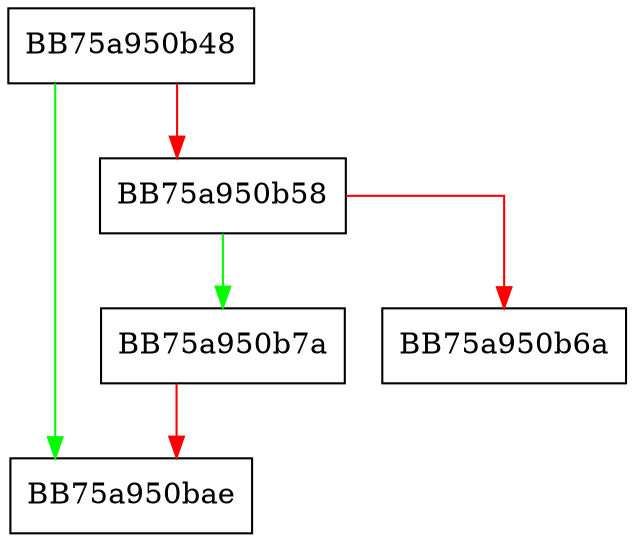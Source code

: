 digraph clear {
  node [shape="box"];
  graph [splines=ortho];
  BB75a950b48 -> BB75a950bae [color="green"];
  BB75a950b48 -> BB75a950b58 [color="red"];
  BB75a950b58 -> BB75a950b7a [color="green"];
  BB75a950b58 -> BB75a950b6a [color="red"];
  BB75a950b7a -> BB75a950bae [color="red"];
}